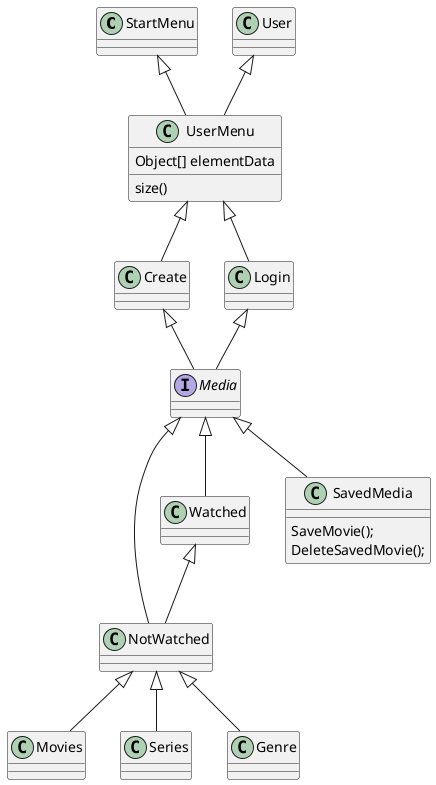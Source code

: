 @startuml
'https://plantuml.com/class-diagram


class StartMenu
class UserMenu
class Create
class Login
interface Media
class NotWatched
class Watched
class Movies
class Series
class Genre
class User
class SavedMedia


User <|-- UserMenu
StartMenu <|-- UserMenu
UserMenu <|--Create
UserMenu <|-- Login

Login <|-- Media
Create <|-- Media
Media <|-- NotWatched
Media <|-- Watched

NotWatched <|-- Movies
NotWatched <|-- Series
NotWatched <|-- Genre
Media <|-- SavedMedia

Watched <|-- NotWatched

class SavedMedia{
SaveMovie();
DeleteSavedMovie();
}

class UserMenu {
Object[] elementData
size()
}


@enduml